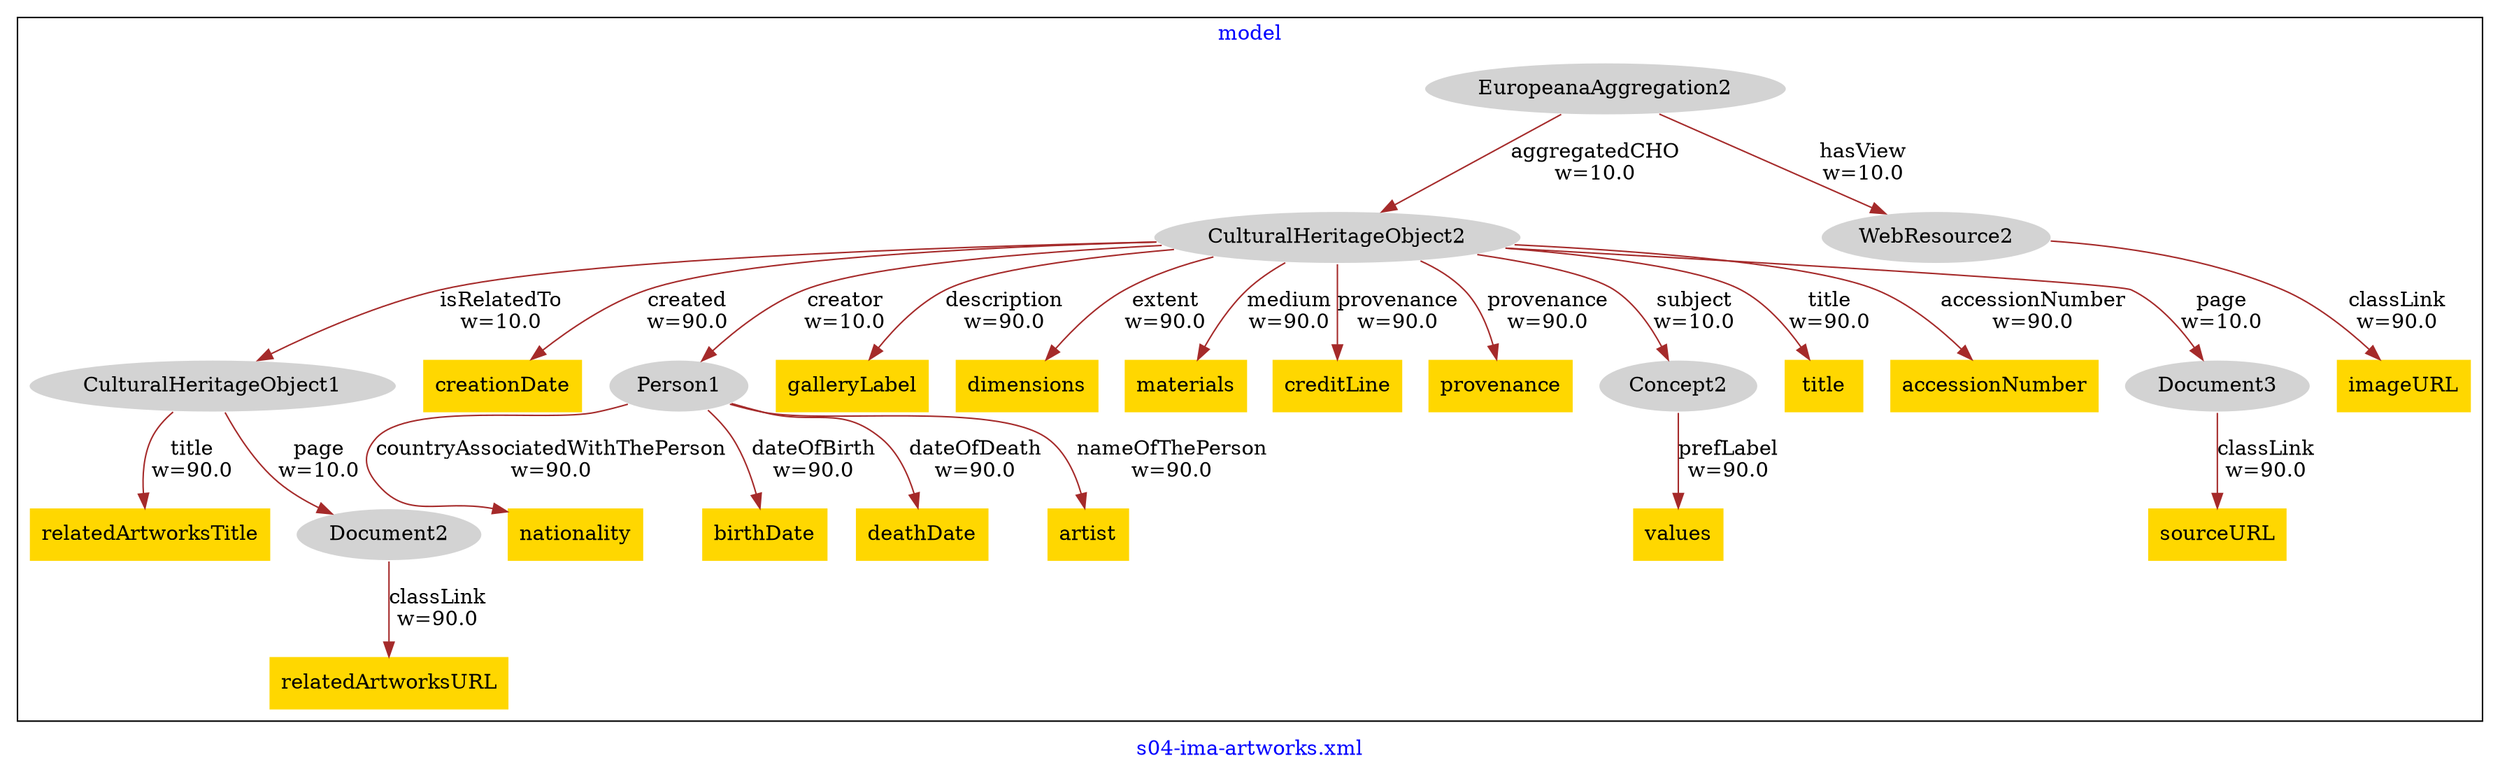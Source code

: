 digraph n0 {
fontcolor="blue"
remincross="true"
label="s04-ima-artworks.xml"
subgraph cluster {
label="model"
n2[style="filled",color="white",fillcolor="lightgray",label="CulturalHeritageObject1\n"];
n3[shape="plaintext",style="filled",fillcolor="gold",label="relatedArtworksTitle\n"];
n4[style="filled",color="white",fillcolor="lightgray",label="Document2\n"];
n5[style="filled",color="white",fillcolor="lightgray",label="CulturalHeritageObject2\n"];
n6[shape="plaintext",style="filled",fillcolor="gold",label="creationDate\n"];
n7[style="filled",color="white",fillcolor="lightgray",label="Person1\n"];
n8[shape="plaintext",style="filled",fillcolor="gold",label="galleryLabel\n"];
n9[shape="plaintext",style="filled",fillcolor="gold",label="dimensions\n"];
n10[shape="plaintext",style="filled",fillcolor="gold",label="materials\n"];
n11[shape="plaintext",style="filled",fillcolor="gold",label="creditLine\n"];
n12[shape="plaintext",style="filled",fillcolor="gold",label="provenance\n"];
n13[style="filled",color="white",fillcolor="lightgray",label="Concept2\n"];
n14[shape="plaintext",style="filled",fillcolor="gold",label="title\n"];
n15[shape="plaintext",style="filled",fillcolor="gold",label="accessionNumber\n"];
n16[style="filled",color="white",fillcolor="lightgray",label="Document3\n"];
n17[shape="plaintext",style="filled",fillcolor="gold",label="nationality\n"];
n18[shape="plaintext",style="filled",fillcolor="gold",label="birthDate\n"];
n19[shape="plaintext",style="filled",fillcolor="gold",label="deathDate\n"];
n20[shape="plaintext",style="filled",fillcolor="gold",label="artist\n"];
n21[style="filled",color="white",fillcolor="lightgray",label="EuropeanaAggregation2\n"];
n22[style="filled",color="white",fillcolor="lightgray",label="WebResource2\n"];
n23[shape="plaintext",style="filled",fillcolor="gold",label="imageURL\n"];
n24[shape="plaintext",style="filled",fillcolor="gold",label="values\n"];
n25[shape="plaintext",style="filled",fillcolor="gold",label="relatedArtworksURL\n"];
n26[shape="plaintext",style="filled",fillcolor="gold",label="sourceURL\n"];
}
n2 -> n3[color="brown",fontcolor="black",label="title\nw=90.0"]
n2 -> n4[color="brown",fontcolor="black",label="page\nw=10.0"]
n5 -> n6[color="brown",fontcolor="black",label="created\nw=90.0"]
n5 -> n7[color="brown",fontcolor="black",label="creator\nw=10.0"]
n5 -> n8[color="brown",fontcolor="black",label="description\nw=90.0"]
n5 -> n9[color="brown",fontcolor="black",label="extent\nw=90.0"]
n5 -> n10[color="brown",fontcolor="black",label="medium\nw=90.0"]
n5 -> n11[color="brown",fontcolor="black",label="provenance\nw=90.0"]
n5 -> n12[color="brown",fontcolor="black",label="provenance\nw=90.0"]
n5 -> n13[color="brown",fontcolor="black",label="subject\nw=10.0"]
n5 -> n14[color="brown",fontcolor="black",label="title\nw=90.0"]
n5 -> n15[color="brown",fontcolor="black",label="accessionNumber\nw=90.0"]
n5 -> n2[color="brown",fontcolor="black",label="isRelatedTo\nw=10.0"]
n5 -> n16[color="brown",fontcolor="black",label="page\nw=10.0"]
n7 -> n17[color="brown",fontcolor="black",label="countryAssociatedWithThePerson\nw=90.0"]
n7 -> n18[color="brown",fontcolor="black",label="dateOfBirth\nw=90.0"]
n7 -> n19[color="brown",fontcolor="black",label="dateOfDeath\nw=90.0"]
n7 -> n20[color="brown",fontcolor="black",label="nameOfThePerson\nw=90.0"]
n21 -> n5[color="brown",fontcolor="black",label="aggregatedCHO\nw=10.0"]
n21 -> n22[color="brown",fontcolor="black",label="hasView\nw=10.0"]
n22 -> n23[color="brown",fontcolor="black",label="classLink\nw=90.0"]
n13 -> n24[color="brown",fontcolor="black",label="prefLabel\nw=90.0"]
n4 -> n25[color="brown",fontcolor="black",label="classLink\nw=90.0"]
n16 -> n26[color="brown",fontcolor="black",label="classLink\nw=90.0"]
}
